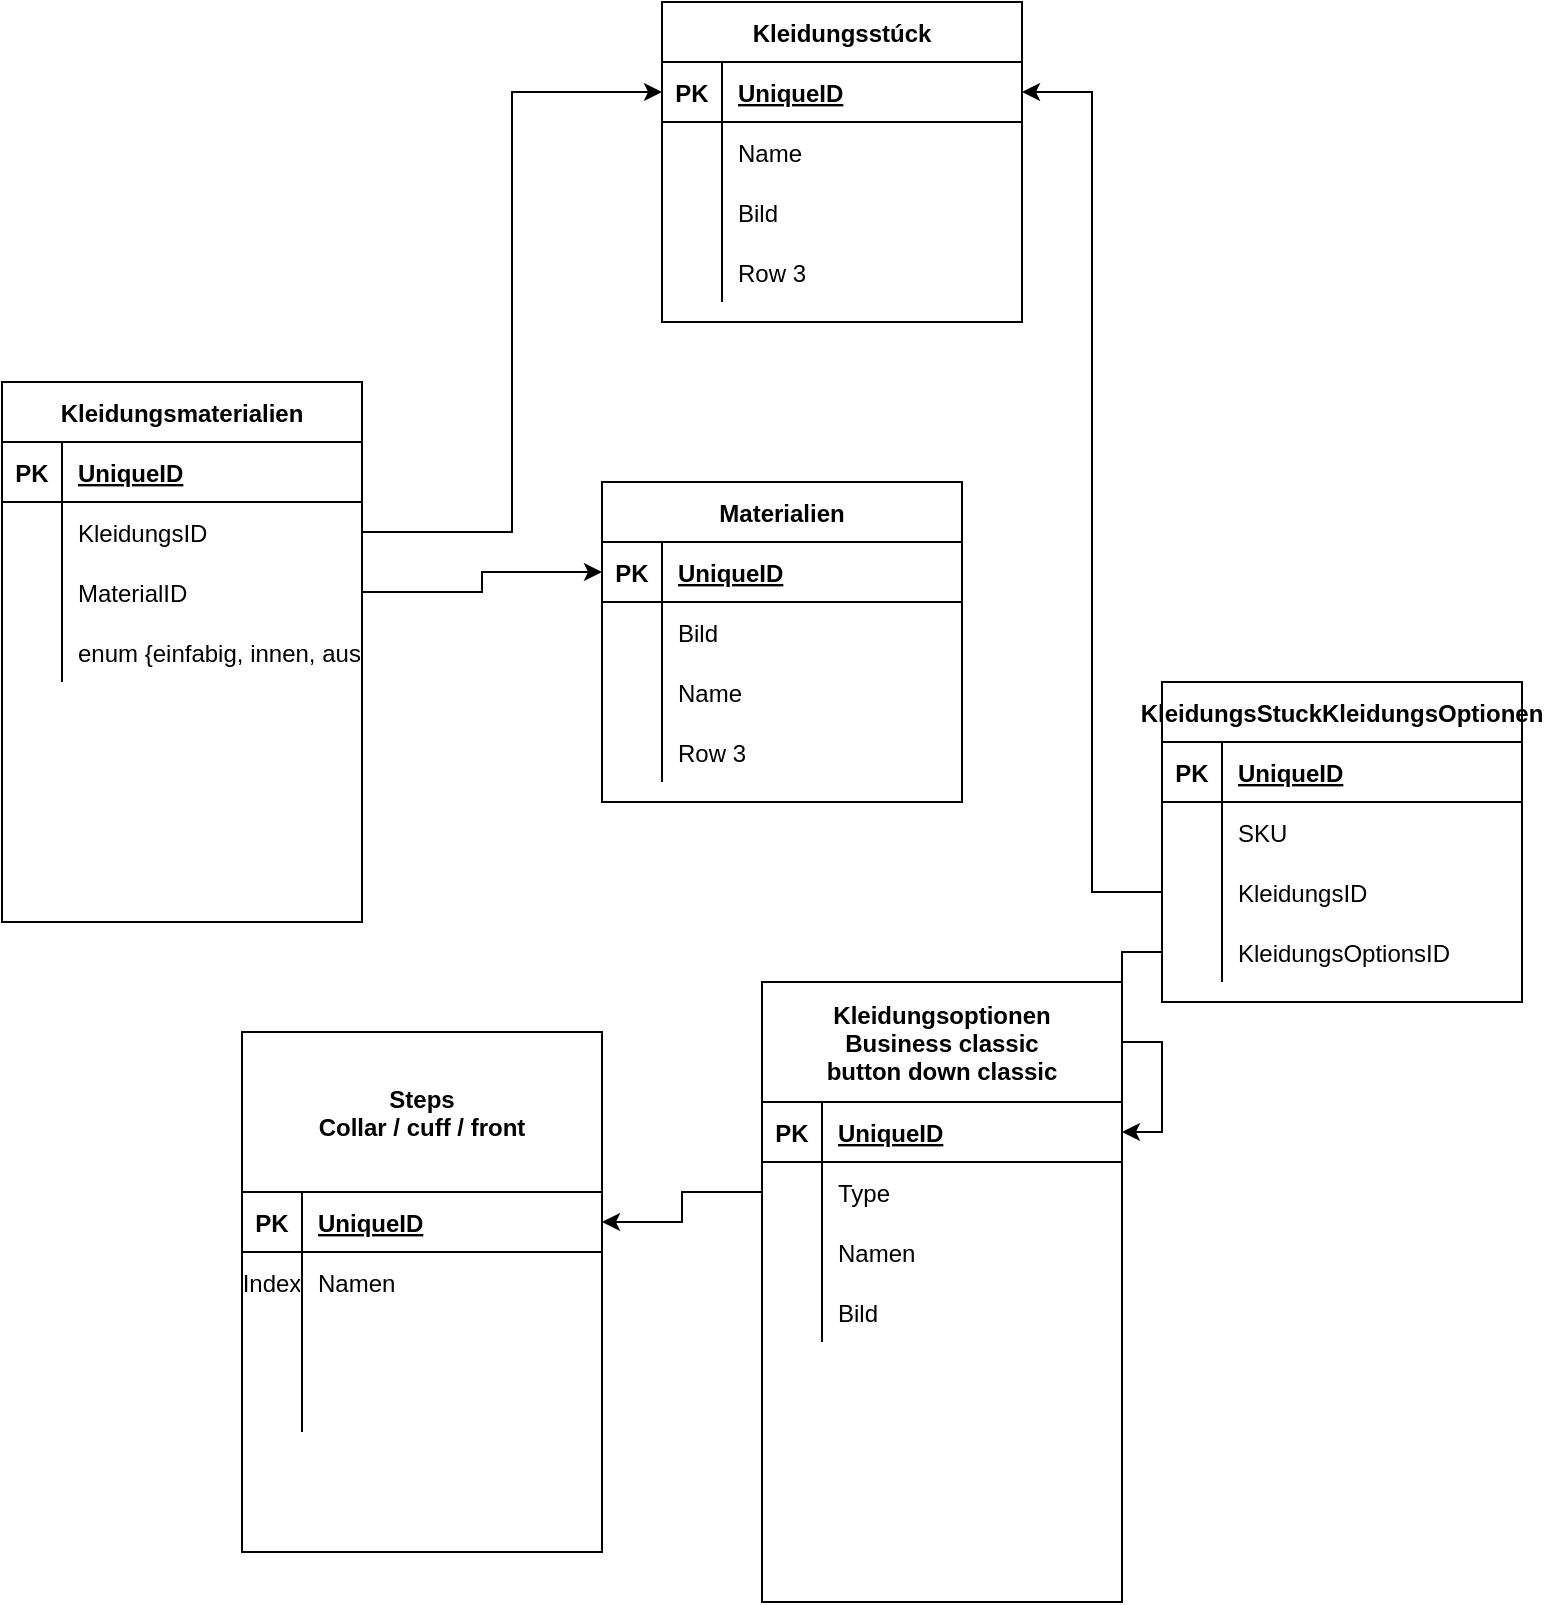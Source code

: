 <mxfile version="14.4.9" type="github"><diagram id="JIY6x4mgXa_hf0wM6srs" name="Page-1"><mxGraphModel dx="401" dy="1127" grid="1" gridSize="10" guides="1" tooltips="1" connect="1" arrows="1" fold="1" page="1" pageScale="1" pageWidth="827" pageHeight="1169" math="0" shadow="0"><root><mxCell id="0"/><mxCell id="1" parent="0"/><mxCell id="KGfarq5UuN7ZJEWSZJxo-1" value="Kleidungsstúck" style="shape=table;startSize=30;container=1;collapsible=1;childLayout=tableLayout;fixedRows=1;rowLines=0;fontStyle=1;align=center;resizeLast=1;" vertex="1" parent="1"><mxGeometry x="340" y="20" width="180" height="160" as="geometry"/></mxCell><mxCell id="KGfarq5UuN7ZJEWSZJxo-2" value="" style="shape=partialRectangle;collapsible=0;dropTarget=0;pointerEvents=0;fillColor=none;top=0;left=0;bottom=1;right=0;points=[[0,0.5],[1,0.5]];portConstraint=eastwest;" vertex="1" parent="KGfarq5UuN7ZJEWSZJxo-1"><mxGeometry y="30" width="180" height="30" as="geometry"/></mxCell><mxCell id="KGfarq5UuN7ZJEWSZJxo-3" value="PK" style="shape=partialRectangle;connectable=0;fillColor=none;top=0;left=0;bottom=0;right=0;fontStyle=1;overflow=hidden;" vertex="1" parent="KGfarq5UuN7ZJEWSZJxo-2"><mxGeometry width="30" height="30" as="geometry"/></mxCell><mxCell id="KGfarq5UuN7ZJEWSZJxo-4" value="UniqueID" style="shape=partialRectangle;connectable=0;fillColor=none;top=0;left=0;bottom=0;right=0;align=left;spacingLeft=6;fontStyle=5;overflow=hidden;" vertex="1" parent="KGfarq5UuN7ZJEWSZJxo-2"><mxGeometry x="30" width="150" height="30" as="geometry"/></mxCell><mxCell id="KGfarq5UuN7ZJEWSZJxo-5" value="" style="shape=partialRectangle;collapsible=0;dropTarget=0;pointerEvents=0;fillColor=none;top=0;left=0;bottom=0;right=0;points=[[0,0.5],[1,0.5]];portConstraint=eastwest;" vertex="1" parent="KGfarq5UuN7ZJEWSZJxo-1"><mxGeometry y="60" width="180" height="30" as="geometry"/></mxCell><mxCell id="KGfarq5UuN7ZJEWSZJxo-6" value="" style="shape=partialRectangle;connectable=0;fillColor=none;top=0;left=0;bottom=0;right=0;editable=1;overflow=hidden;" vertex="1" parent="KGfarq5UuN7ZJEWSZJxo-5"><mxGeometry width="30" height="30" as="geometry"/></mxCell><mxCell id="KGfarq5UuN7ZJEWSZJxo-7" value="Name" style="shape=partialRectangle;connectable=0;fillColor=none;top=0;left=0;bottom=0;right=0;align=left;spacingLeft=6;overflow=hidden;" vertex="1" parent="KGfarq5UuN7ZJEWSZJxo-5"><mxGeometry x="30" width="150" height="30" as="geometry"/></mxCell><mxCell id="KGfarq5UuN7ZJEWSZJxo-8" value="" style="shape=partialRectangle;collapsible=0;dropTarget=0;pointerEvents=0;fillColor=none;top=0;left=0;bottom=0;right=0;points=[[0,0.5],[1,0.5]];portConstraint=eastwest;" vertex="1" parent="KGfarq5UuN7ZJEWSZJxo-1"><mxGeometry y="90" width="180" height="30" as="geometry"/></mxCell><mxCell id="KGfarq5UuN7ZJEWSZJxo-9" value="" style="shape=partialRectangle;connectable=0;fillColor=none;top=0;left=0;bottom=0;right=0;editable=1;overflow=hidden;" vertex="1" parent="KGfarq5UuN7ZJEWSZJxo-8"><mxGeometry width="30" height="30" as="geometry"/></mxCell><mxCell id="KGfarq5UuN7ZJEWSZJxo-10" value="Bild" style="shape=partialRectangle;connectable=0;fillColor=none;top=0;left=0;bottom=0;right=0;align=left;spacingLeft=6;overflow=hidden;" vertex="1" parent="KGfarq5UuN7ZJEWSZJxo-8"><mxGeometry x="30" width="150" height="30" as="geometry"/></mxCell><mxCell id="KGfarq5UuN7ZJEWSZJxo-11" value="" style="shape=partialRectangle;collapsible=0;dropTarget=0;pointerEvents=0;fillColor=none;top=0;left=0;bottom=0;right=0;points=[[0,0.5],[1,0.5]];portConstraint=eastwest;" vertex="1" parent="KGfarq5UuN7ZJEWSZJxo-1"><mxGeometry y="120" width="180" height="30" as="geometry"/></mxCell><mxCell id="KGfarq5UuN7ZJEWSZJxo-12" value="" style="shape=partialRectangle;connectable=0;fillColor=none;top=0;left=0;bottom=0;right=0;editable=1;overflow=hidden;" vertex="1" parent="KGfarq5UuN7ZJEWSZJxo-11"><mxGeometry width="30" height="30" as="geometry"/></mxCell><mxCell id="KGfarq5UuN7ZJEWSZJxo-13" value="Row 3" style="shape=partialRectangle;connectable=0;fillColor=none;top=0;left=0;bottom=0;right=0;align=left;spacingLeft=6;overflow=hidden;" vertex="1" parent="KGfarq5UuN7ZJEWSZJxo-11"><mxGeometry x="30" width="150" height="30" as="geometry"/></mxCell><mxCell id="KGfarq5UuN7ZJEWSZJxo-14" value="Materialien" style="shape=table;startSize=30;container=1;collapsible=1;childLayout=tableLayout;fixedRows=1;rowLines=0;fontStyle=1;align=center;resizeLast=1;" vertex="1" parent="1"><mxGeometry x="310" y="260" width="180" height="160" as="geometry"/></mxCell><mxCell id="KGfarq5UuN7ZJEWSZJxo-15" value="" style="shape=partialRectangle;collapsible=0;dropTarget=0;pointerEvents=0;fillColor=none;top=0;left=0;bottom=1;right=0;points=[[0,0.5],[1,0.5]];portConstraint=eastwest;" vertex="1" parent="KGfarq5UuN7ZJEWSZJxo-14"><mxGeometry y="30" width="180" height="30" as="geometry"/></mxCell><mxCell id="KGfarq5UuN7ZJEWSZJxo-16" value="PK" style="shape=partialRectangle;connectable=0;fillColor=none;top=0;left=0;bottom=0;right=0;fontStyle=1;overflow=hidden;" vertex="1" parent="KGfarq5UuN7ZJEWSZJxo-15"><mxGeometry width="30" height="30" as="geometry"/></mxCell><mxCell id="KGfarq5UuN7ZJEWSZJxo-17" value="UniqueID" style="shape=partialRectangle;connectable=0;fillColor=none;top=0;left=0;bottom=0;right=0;align=left;spacingLeft=6;fontStyle=5;overflow=hidden;" vertex="1" parent="KGfarq5UuN7ZJEWSZJxo-15"><mxGeometry x="30" width="150" height="30" as="geometry"/></mxCell><mxCell id="KGfarq5UuN7ZJEWSZJxo-18" value="" style="shape=partialRectangle;collapsible=0;dropTarget=0;pointerEvents=0;fillColor=none;top=0;left=0;bottom=0;right=0;points=[[0,0.5],[1,0.5]];portConstraint=eastwest;" vertex="1" parent="KGfarq5UuN7ZJEWSZJxo-14"><mxGeometry y="60" width="180" height="30" as="geometry"/></mxCell><mxCell id="KGfarq5UuN7ZJEWSZJxo-19" value="" style="shape=partialRectangle;connectable=0;fillColor=none;top=0;left=0;bottom=0;right=0;editable=1;overflow=hidden;" vertex="1" parent="KGfarq5UuN7ZJEWSZJxo-18"><mxGeometry width="30" height="30" as="geometry"/></mxCell><mxCell id="KGfarq5UuN7ZJEWSZJxo-20" value="Bild" style="shape=partialRectangle;connectable=0;fillColor=none;top=0;left=0;bottom=0;right=0;align=left;spacingLeft=6;overflow=hidden;" vertex="1" parent="KGfarq5UuN7ZJEWSZJxo-18"><mxGeometry x="30" width="150" height="30" as="geometry"/></mxCell><mxCell id="KGfarq5UuN7ZJEWSZJxo-21" value="" style="shape=partialRectangle;collapsible=0;dropTarget=0;pointerEvents=0;fillColor=none;top=0;left=0;bottom=0;right=0;points=[[0,0.5],[1,0.5]];portConstraint=eastwest;" vertex="1" parent="KGfarq5UuN7ZJEWSZJxo-14"><mxGeometry y="90" width="180" height="30" as="geometry"/></mxCell><mxCell id="KGfarq5UuN7ZJEWSZJxo-22" value="" style="shape=partialRectangle;connectable=0;fillColor=none;top=0;left=0;bottom=0;right=0;editable=1;overflow=hidden;" vertex="1" parent="KGfarq5UuN7ZJEWSZJxo-21"><mxGeometry width="30" height="30" as="geometry"/></mxCell><mxCell id="KGfarq5UuN7ZJEWSZJxo-23" value="Name" style="shape=partialRectangle;connectable=0;fillColor=none;top=0;left=0;bottom=0;right=0;align=left;spacingLeft=6;overflow=hidden;" vertex="1" parent="KGfarq5UuN7ZJEWSZJxo-21"><mxGeometry x="30" width="150" height="30" as="geometry"/></mxCell><mxCell id="KGfarq5UuN7ZJEWSZJxo-24" value="" style="shape=partialRectangle;collapsible=0;dropTarget=0;pointerEvents=0;fillColor=none;top=0;left=0;bottom=0;right=0;points=[[0,0.5],[1,0.5]];portConstraint=eastwest;" vertex="1" parent="KGfarq5UuN7ZJEWSZJxo-14"><mxGeometry y="120" width="180" height="30" as="geometry"/></mxCell><mxCell id="KGfarq5UuN7ZJEWSZJxo-25" value="" style="shape=partialRectangle;connectable=0;fillColor=none;top=0;left=0;bottom=0;right=0;editable=1;overflow=hidden;" vertex="1" parent="KGfarq5UuN7ZJEWSZJxo-24"><mxGeometry width="30" height="30" as="geometry"/></mxCell><mxCell id="KGfarq5UuN7ZJEWSZJxo-26" value="Row 3" style="shape=partialRectangle;connectable=0;fillColor=none;top=0;left=0;bottom=0;right=0;align=left;spacingLeft=6;overflow=hidden;" vertex="1" parent="KGfarq5UuN7ZJEWSZJxo-24"><mxGeometry x="30" width="150" height="30" as="geometry"/></mxCell><mxCell id="KGfarq5UuN7ZJEWSZJxo-27" value="Kleidungsmaterialien" style="shape=table;startSize=30;container=1;collapsible=1;childLayout=tableLayout;fixedRows=1;rowLines=0;fontStyle=1;align=center;resizeLast=1;" vertex="1" parent="1"><mxGeometry x="10" y="210" width="180" height="270" as="geometry"/></mxCell><mxCell id="KGfarq5UuN7ZJEWSZJxo-28" value="" style="shape=partialRectangle;collapsible=0;dropTarget=0;pointerEvents=0;fillColor=none;top=0;left=0;bottom=1;right=0;points=[[0,0.5],[1,0.5]];portConstraint=eastwest;" vertex="1" parent="KGfarq5UuN7ZJEWSZJxo-27"><mxGeometry y="30" width="180" height="30" as="geometry"/></mxCell><mxCell id="KGfarq5UuN7ZJEWSZJxo-29" value="PK" style="shape=partialRectangle;connectable=0;fillColor=none;top=0;left=0;bottom=0;right=0;fontStyle=1;overflow=hidden;" vertex="1" parent="KGfarq5UuN7ZJEWSZJxo-28"><mxGeometry width="30" height="30" as="geometry"/></mxCell><mxCell id="KGfarq5UuN7ZJEWSZJxo-30" value="UniqueID" style="shape=partialRectangle;connectable=0;fillColor=none;top=0;left=0;bottom=0;right=0;align=left;spacingLeft=6;fontStyle=5;overflow=hidden;" vertex="1" parent="KGfarq5UuN7ZJEWSZJxo-28"><mxGeometry x="30" width="150" height="30" as="geometry"/></mxCell><mxCell id="KGfarq5UuN7ZJEWSZJxo-31" value="" style="shape=partialRectangle;collapsible=0;dropTarget=0;pointerEvents=0;fillColor=none;top=0;left=0;bottom=0;right=0;points=[[0,0.5],[1,0.5]];portConstraint=eastwest;" vertex="1" parent="KGfarq5UuN7ZJEWSZJxo-27"><mxGeometry y="60" width="180" height="30" as="geometry"/></mxCell><mxCell id="KGfarq5UuN7ZJEWSZJxo-32" value="" style="shape=partialRectangle;connectable=0;fillColor=none;top=0;left=0;bottom=0;right=0;editable=1;overflow=hidden;" vertex="1" parent="KGfarq5UuN7ZJEWSZJxo-31"><mxGeometry width="30" height="30" as="geometry"/></mxCell><mxCell id="KGfarq5UuN7ZJEWSZJxo-33" value="KleidungsID" style="shape=partialRectangle;connectable=0;fillColor=none;top=0;left=0;bottom=0;right=0;align=left;spacingLeft=6;overflow=hidden;" vertex="1" parent="KGfarq5UuN7ZJEWSZJxo-31"><mxGeometry x="30" width="150" height="30" as="geometry"/></mxCell><mxCell id="KGfarq5UuN7ZJEWSZJxo-34" value="" style="shape=partialRectangle;collapsible=0;dropTarget=0;pointerEvents=0;fillColor=none;top=0;left=0;bottom=0;right=0;points=[[0,0.5],[1,0.5]];portConstraint=eastwest;" vertex="1" parent="KGfarq5UuN7ZJEWSZJxo-27"><mxGeometry y="90" width="180" height="30" as="geometry"/></mxCell><mxCell id="KGfarq5UuN7ZJEWSZJxo-35" value="" style="shape=partialRectangle;connectable=0;fillColor=none;top=0;left=0;bottom=0;right=0;editable=1;overflow=hidden;" vertex="1" parent="KGfarq5UuN7ZJEWSZJxo-34"><mxGeometry width="30" height="30" as="geometry"/></mxCell><mxCell id="KGfarq5UuN7ZJEWSZJxo-36" value="MaterialID" style="shape=partialRectangle;connectable=0;fillColor=none;top=0;left=0;bottom=0;right=0;align=left;spacingLeft=6;overflow=hidden;" vertex="1" parent="KGfarq5UuN7ZJEWSZJxo-34"><mxGeometry x="30" width="150" height="30" as="geometry"/></mxCell><mxCell id="KGfarq5UuN7ZJEWSZJxo-37" value="" style="shape=partialRectangle;collapsible=0;dropTarget=0;pointerEvents=0;fillColor=none;top=0;left=0;bottom=0;right=0;points=[[0,0.5],[1,0.5]];portConstraint=eastwest;" vertex="1" parent="KGfarq5UuN7ZJEWSZJxo-27"><mxGeometry y="120" width="180" height="30" as="geometry"/></mxCell><mxCell id="KGfarq5UuN7ZJEWSZJxo-38" value="" style="shape=partialRectangle;connectable=0;fillColor=none;top=0;left=0;bottom=0;right=0;editable=1;overflow=hidden;" vertex="1" parent="KGfarq5UuN7ZJEWSZJxo-37"><mxGeometry width="30" height="30" as="geometry"/></mxCell><mxCell id="KGfarq5UuN7ZJEWSZJxo-39" value="enum {einfabig, innen, aussen}" style="shape=partialRectangle;connectable=0;fillColor=none;top=0;left=0;bottom=0;right=0;align=left;spacingLeft=6;overflow=hidden;" vertex="1" parent="KGfarq5UuN7ZJEWSZJxo-37"><mxGeometry x="30" width="150" height="30" as="geometry"/></mxCell><mxCell id="KGfarq5UuN7ZJEWSZJxo-40" style="edgeStyle=orthogonalEdgeStyle;rounded=0;orthogonalLoop=1;jettySize=auto;html=1;entryX=0;entryY=0.5;entryDx=0;entryDy=0;" edge="1" parent="1" source="KGfarq5UuN7ZJEWSZJxo-34" target="KGfarq5UuN7ZJEWSZJxo-15"><mxGeometry relative="1" as="geometry"/></mxCell><mxCell id="KGfarq5UuN7ZJEWSZJxo-41" style="edgeStyle=orthogonalEdgeStyle;rounded=0;orthogonalLoop=1;jettySize=auto;html=1;" edge="1" parent="1" source="KGfarq5UuN7ZJEWSZJxo-31" target="KGfarq5UuN7ZJEWSZJxo-2"><mxGeometry relative="1" as="geometry"/></mxCell><mxCell id="KGfarq5UuN7ZJEWSZJxo-42" value="Kleidungsoptionen&#10;Business classic&#10;button down classic" style="shape=table;startSize=60;container=1;collapsible=1;childLayout=tableLayout;fixedRows=1;rowLines=0;fontStyle=1;align=center;resizeLast=1;" vertex="1" parent="1"><mxGeometry x="390" y="510" width="180" height="310" as="geometry"/></mxCell><mxCell id="KGfarq5UuN7ZJEWSZJxo-43" value="" style="shape=partialRectangle;collapsible=0;dropTarget=0;pointerEvents=0;fillColor=none;top=0;left=0;bottom=1;right=0;points=[[0,0.5],[1,0.5]];portConstraint=eastwest;" vertex="1" parent="KGfarq5UuN7ZJEWSZJxo-42"><mxGeometry y="60" width="180" height="30" as="geometry"/></mxCell><mxCell id="KGfarq5UuN7ZJEWSZJxo-44" value="PK" style="shape=partialRectangle;connectable=0;fillColor=none;top=0;left=0;bottom=0;right=0;fontStyle=1;overflow=hidden;" vertex="1" parent="KGfarq5UuN7ZJEWSZJxo-43"><mxGeometry width="30" height="30" as="geometry"/></mxCell><mxCell id="KGfarq5UuN7ZJEWSZJxo-45" value="UniqueID" style="shape=partialRectangle;connectable=0;fillColor=none;top=0;left=0;bottom=0;right=0;align=left;spacingLeft=6;fontStyle=5;overflow=hidden;" vertex="1" parent="KGfarq5UuN7ZJEWSZJxo-43"><mxGeometry x="30" width="150" height="30" as="geometry"/></mxCell><mxCell id="KGfarq5UuN7ZJEWSZJxo-46" value="" style="shape=partialRectangle;collapsible=0;dropTarget=0;pointerEvents=0;fillColor=none;top=0;left=0;bottom=0;right=0;points=[[0,0.5],[1,0.5]];portConstraint=eastwest;" vertex="1" parent="KGfarq5UuN7ZJEWSZJxo-42"><mxGeometry y="90" width="180" height="30" as="geometry"/></mxCell><mxCell id="KGfarq5UuN7ZJEWSZJxo-47" value="" style="shape=partialRectangle;connectable=0;fillColor=none;top=0;left=0;bottom=0;right=0;editable=1;overflow=hidden;" vertex="1" parent="KGfarq5UuN7ZJEWSZJxo-46"><mxGeometry width="30" height="30" as="geometry"/></mxCell><mxCell id="KGfarq5UuN7ZJEWSZJxo-48" value="Type" style="shape=partialRectangle;connectable=0;fillColor=none;top=0;left=0;bottom=0;right=0;align=left;spacingLeft=6;overflow=hidden;" vertex="1" parent="KGfarq5UuN7ZJEWSZJxo-46"><mxGeometry x="30" width="150" height="30" as="geometry"/></mxCell><mxCell id="KGfarq5UuN7ZJEWSZJxo-49" value="" style="shape=partialRectangle;collapsible=0;dropTarget=0;pointerEvents=0;fillColor=none;top=0;left=0;bottom=0;right=0;points=[[0,0.5],[1,0.5]];portConstraint=eastwest;" vertex="1" parent="KGfarq5UuN7ZJEWSZJxo-42"><mxGeometry y="120" width="180" height="30" as="geometry"/></mxCell><mxCell id="KGfarq5UuN7ZJEWSZJxo-50" value="" style="shape=partialRectangle;connectable=0;fillColor=none;top=0;left=0;bottom=0;right=0;editable=1;overflow=hidden;" vertex="1" parent="KGfarq5UuN7ZJEWSZJxo-49"><mxGeometry width="30" height="30" as="geometry"/></mxCell><mxCell id="KGfarq5UuN7ZJEWSZJxo-51" value="Namen" style="shape=partialRectangle;connectable=0;fillColor=none;top=0;left=0;bottom=0;right=0;align=left;spacingLeft=6;overflow=hidden;" vertex="1" parent="KGfarq5UuN7ZJEWSZJxo-49"><mxGeometry x="30" width="150" height="30" as="geometry"/></mxCell><mxCell id="KGfarq5UuN7ZJEWSZJxo-52" value="" style="shape=partialRectangle;collapsible=0;dropTarget=0;pointerEvents=0;fillColor=none;top=0;left=0;bottom=0;right=0;points=[[0,0.5],[1,0.5]];portConstraint=eastwest;" vertex="1" parent="KGfarq5UuN7ZJEWSZJxo-42"><mxGeometry y="150" width="180" height="30" as="geometry"/></mxCell><mxCell id="KGfarq5UuN7ZJEWSZJxo-53" value="" style="shape=partialRectangle;connectable=0;fillColor=none;top=0;left=0;bottom=0;right=0;editable=1;overflow=hidden;" vertex="1" parent="KGfarq5UuN7ZJEWSZJxo-52"><mxGeometry width="30" height="30" as="geometry"/></mxCell><mxCell id="KGfarq5UuN7ZJEWSZJxo-54" value="Bild" style="shape=partialRectangle;connectable=0;fillColor=none;top=0;left=0;bottom=0;right=0;align=left;spacingLeft=6;overflow=hidden;" vertex="1" parent="KGfarq5UuN7ZJEWSZJxo-52"><mxGeometry x="30" width="150" height="30" as="geometry"/></mxCell><mxCell id="KGfarq5UuN7ZJEWSZJxo-57" value="KleidungsStuckKleidungsOptionen" style="shape=table;startSize=30;container=1;collapsible=1;childLayout=tableLayout;fixedRows=1;rowLines=0;fontStyle=1;align=center;resizeLast=1;" vertex="1" parent="1"><mxGeometry x="590" y="360" width="180" height="160" as="geometry"/></mxCell><mxCell id="KGfarq5UuN7ZJEWSZJxo-58" value="" style="shape=partialRectangle;collapsible=0;dropTarget=0;pointerEvents=0;fillColor=none;top=0;left=0;bottom=1;right=0;points=[[0,0.5],[1,0.5]];portConstraint=eastwest;" vertex="1" parent="KGfarq5UuN7ZJEWSZJxo-57"><mxGeometry y="30" width="180" height="30" as="geometry"/></mxCell><mxCell id="KGfarq5UuN7ZJEWSZJxo-59" value="PK" style="shape=partialRectangle;connectable=0;fillColor=none;top=0;left=0;bottom=0;right=0;fontStyle=1;overflow=hidden;" vertex="1" parent="KGfarq5UuN7ZJEWSZJxo-58"><mxGeometry width="30" height="30" as="geometry"/></mxCell><mxCell id="KGfarq5UuN7ZJEWSZJxo-60" value="UniqueID" style="shape=partialRectangle;connectable=0;fillColor=none;top=0;left=0;bottom=0;right=0;align=left;spacingLeft=6;fontStyle=5;overflow=hidden;" vertex="1" parent="KGfarq5UuN7ZJEWSZJxo-58"><mxGeometry x="30" width="150" height="30" as="geometry"/></mxCell><mxCell id="KGfarq5UuN7ZJEWSZJxo-61" value="" style="shape=partialRectangle;collapsible=0;dropTarget=0;pointerEvents=0;fillColor=none;top=0;left=0;bottom=0;right=0;points=[[0,0.5],[1,0.5]];portConstraint=eastwest;" vertex="1" parent="KGfarq5UuN7ZJEWSZJxo-57"><mxGeometry y="60" width="180" height="30" as="geometry"/></mxCell><mxCell id="KGfarq5UuN7ZJEWSZJxo-62" value="" style="shape=partialRectangle;connectable=0;fillColor=none;top=0;left=0;bottom=0;right=0;editable=1;overflow=hidden;" vertex="1" parent="KGfarq5UuN7ZJEWSZJxo-61"><mxGeometry width="30" height="30" as="geometry"/></mxCell><mxCell id="KGfarq5UuN7ZJEWSZJxo-63" value="SKU" style="shape=partialRectangle;connectable=0;fillColor=none;top=0;left=0;bottom=0;right=0;align=left;spacingLeft=6;overflow=hidden;" vertex="1" parent="KGfarq5UuN7ZJEWSZJxo-61"><mxGeometry x="30" width="150" height="30" as="geometry"/></mxCell><mxCell id="KGfarq5UuN7ZJEWSZJxo-64" value="" style="shape=partialRectangle;collapsible=0;dropTarget=0;pointerEvents=0;fillColor=none;top=0;left=0;bottom=0;right=0;points=[[0,0.5],[1,0.5]];portConstraint=eastwest;" vertex="1" parent="KGfarq5UuN7ZJEWSZJxo-57"><mxGeometry y="90" width="180" height="30" as="geometry"/></mxCell><mxCell id="KGfarq5UuN7ZJEWSZJxo-65" value="" style="shape=partialRectangle;connectable=0;fillColor=none;top=0;left=0;bottom=0;right=0;editable=1;overflow=hidden;" vertex="1" parent="KGfarq5UuN7ZJEWSZJxo-64"><mxGeometry width="30" height="30" as="geometry"/></mxCell><mxCell id="KGfarq5UuN7ZJEWSZJxo-66" value="KleidungsID" style="shape=partialRectangle;connectable=0;fillColor=none;top=0;left=0;bottom=0;right=0;align=left;spacingLeft=6;overflow=hidden;" vertex="1" parent="KGfarq5UuN7ZJEWSZJxo-64"><mxGeometry x="30" width="150" height="30" as="geometry"/></mxCell><mxCell id="KGfarq5UuN7ZJEWSZJxo-67" value="" style="shape=partialRectangle;collapsible=0;dropTarget=0;pointerEvents=0;fillColor=none;top=0;left=0;bottom=0;right=0;points=[[0,0.5],[1,0.5]];portConstraint=eastwest;" vertex="1" parent="KGfarq5UuN7ZJEWSZJxo-57"><mxGeometry y="120" width="180" height="30" as="geometry"/></mxCell><mxCell id="KGfarq5UuN7ZJEWSZJxo-68" value="" style="shape=partialRectangle;connectable=0;fillColor=none;top=0;left=0;bottom=0;right=0;editable=1;overflow=hidden;" vertex="1" parent="KGfarq5UuN7ZJEWSZJxo-67"><mxGeometry width="30" height="30" as="geometry"/></mxCell><mxCell id="KGfarq5UuN7ZJEWSZJxo-69" value="KleidungsOptionsID" style="shape=partialRectangle;connectable=0;fillColor=none;top=0;left=0;bottom=0;right=0;align=left;spacingLeft=6;overflow=hidden;" vertex="1" parent="KGfarq5UuN7ZJEWSZJxo-67"><mxGeometry x="30" width="150" height="30" as="geometry"/></mxCell><mxCell id="KGfarq5UuN7ZJEWSZJxo-70" style="edgeStyle=orthogonalEdgeStyle;rounded=0;orthogonalLoop=1;jettySize=auto;html=1;entryX=1;entryY=0.5;entryDx=0;entryDy=0;" edge="1" parent="1" source="KGfarq5UuN7ZJEWSZJxo-64" target="KGfarq5UuN7ZJEWSZJxo-2"><mxGeometry relative="1" as="geometry"/></mxCell><mxCell id="KGfarq5UuN7ZJEWSZJxo-71" style="edgeStyle=orthogonalEdgeStyle;rounded=0;orthogonalLoop=1;jettySize=auto;html=1;" edge="1" parent="1" source="KGfarq5UuN7ZJEWSZJxo-67" target="KGfarq5UuN7ZJEWSZJxo-43"><mxGeometry relative="1" as="geometry"/></mxCell><mxCell id="KGfarq5UuN7ZJEWSZJxo-86" value="Steps&#10;Collar / cuff / front" style="shape=table;startSize=80;container=1;collapsible=1;childLayout=tableLayout;fixedRows=1;rowLines=0;fontStyle=1;align=center;resizeLast=1;" vertex="1" parent="1"><mxGeometry x="130" y="535" width="180" height="260" as="geometry"/></mxCell><mxCell id="KGfarq5UuN7ZJEWSZJxo-87" value="" style="shape=partialRectangle;collapsible=0;dropTarget=0;pointerEvents=0;fillColor=none;top=0;left=0;bottom=1;right=0;points=[[0,0.5],[1,0.5]];portConstraint=eastwest;" vertex="1" parent="KGfarq5UuN7ZJEWSZJxo-86"><mxGeometry y="80" width="180" height="30" as="geometry"/></mxCell><mxCell id="KGfarq5UuN7ZJEWSZJxo-88" value="PK" style="shape=partialRectangle;connectable=0;fillColor=none;top=0;left=0;bottom=0;right=0;fontStyle=1;overflow=hidden;" vertex="1" parent="KGfarq5UuN7ZJEWSZJxo-87"><mxGeometry width="30" height="30" as="geometry"/></mxCell><mxCell id="KGfarq5UuN7ZJEWSZJxo-89" value="UniqueID" style="shape=partialRectangle;connectable=0;fillColor=none;top=0;left=0;bottom=0;right=0;align=left;spacingLeft=6;fontStyle=5;overflow=hidden;" vertex="1" parent="KGfarq5UuN7ZJEWSZJxo-87"><mxGeometry x="30" width="150" height="30" as="geometry"/></mxCell><mxCell id="KGfarq5UuN7ZJEWSZJxo-90" value="" style="shape=partialRectangle;collapsible=0;dropTarget=0;pointerEvents=0;fillColor=none;top=0;left=0;bottom=0;right=0;points=[[0,0.5],[1,0.5]];portConstraint=eastwest;" vertex="1" parent="KGfarq5UuN7ZJEWSZJxo-86"><mxGeometry y="110" width="180" height="30" as="geometry"/></mxCell><mxCell id="KGfarq5UuN7ZJEWSZJxo-91" value="Index" style="shape=partialRectangle;connectable=0;fillColor=none;top=0;left=0;bottom=0;right=0;editable=1;overflow=hidden;" vertex="1" parent="KGfarq5UuN7ZJEWSZJxo-90"><mxGeometry width="30" height="30" as="geometry"/></mxCell><mxCell id="KGfarq5UuN7ZJEWSZJxo-92" value="Namen" style="shape=partialRectangle;connectable=0;fillColor=none;top=0;left=0;bottom=0;right=0;align=left;spacingLeft=6;overflow=hidden;" vertex="1" parent="KGfarq5UuN7ZJEWSZJxo-90"><mxGeometry x="30" width="150" height="30" as="geometry"/></mxCell><mxCell id="KGfarq5UuN7ZJEWSZJxo-93" value="" style="shape=partialRectangle;collapsible=0;dropTarget=0;pointerEvents=0;fillColor=none;top=0;left=0;bottom=0;right=0;points=[[0,0.5],[1,0.5]];portConstraint=eastwest;" vertex="1" parent="KGfarq5UuN7ZJEWSZJxo-86"><mxGeometry y="140" width="180" height="30" as="geometry"/></mxCell><mxCell id="KGfarq5UuN7ZJEWSZJxo-94" value="" style="shape=partialRectangle;connectable=0;fillColor=none;top=0;left=0;bottom=0;right=0;editable=1;overflow=hidden;" vertex="1" parent="KGfarq5UuN7ZJEWSZJxo-93"><mxGeometry width="30" height="30" as="geometry"/></mxCell><mxCell id="KGfarq5UuN7ZJEWSZJxo-95" value="" style="shape=partialRectangle;connectable=0;fillColor=none;top=0;left=0;bottom=0;right=0;align=left;spacingLeft=6;overflow=hidden;" vertex="1" parent="KGfarq5UuN7ZJEWSZJxo-93"><mxGeometry x="30" width="150" height="30" as="geometry"/></mxCell><mxCell id="KGfarq5UuN7ZJEWSZJxo-96" value="" style="shape=partialRectangle;collapsible=0;dropTarget=0;pointerEvents=0;fillColor=none;top=0;left=0;bottom=0;right=0;points=[[0,0.5],[1,0.5]];portConstraint=eastwest;" vertex="1" parent="KGfarq5UuN7ZJEWSZJxo-86"><mxGeometry y="170" width="180" height="30" as="geometry"/></mxCell><mxCell id="KGfarq5UuN7ZJEWSZJxo-97" value="" style="shape=partialRectangle;connectable=0;fillColor=none;top=0;left=0;bottom=0;right=0;editable=1;overflow=hidden;" vertex="1" parent="KGfarq5UuN7ZJEWSZJxo-96"><mxGeometry width="30" height="30" as="geometry"/></mxCell><mxCell id="KGfarq5UuN7ZJEWSZJxo-98" value="" style="shape=partialRectangle;connectable=0;fillColor=none;top=0;left=0;bottom=0;right=0;align=left;spacingLeft=6;overflow=hidden;" vertex="1" parent="KGfarq5UuN7ZJEWSZJxo-96"><mxGeometry x="30" width="150" height="30" as="geometry"/></mxCell><mxCell id="KGfarq5UuN7ZJEWSZJxo-99" style="edgeStyle=orthogonalEdgeStyle;rounded=0;orthogonalLoop=1;jettySize=auto;html=1;" edge="1" parent="1" source="KGfarq5UuN7ZJEWSZJxo-46" target="KGfarq5UuN7ZJEWSZJxo-87"><mxGeometry relative="1" as="geometry"/></mxCell></root></mxGraphModel></diagram></mxfile>